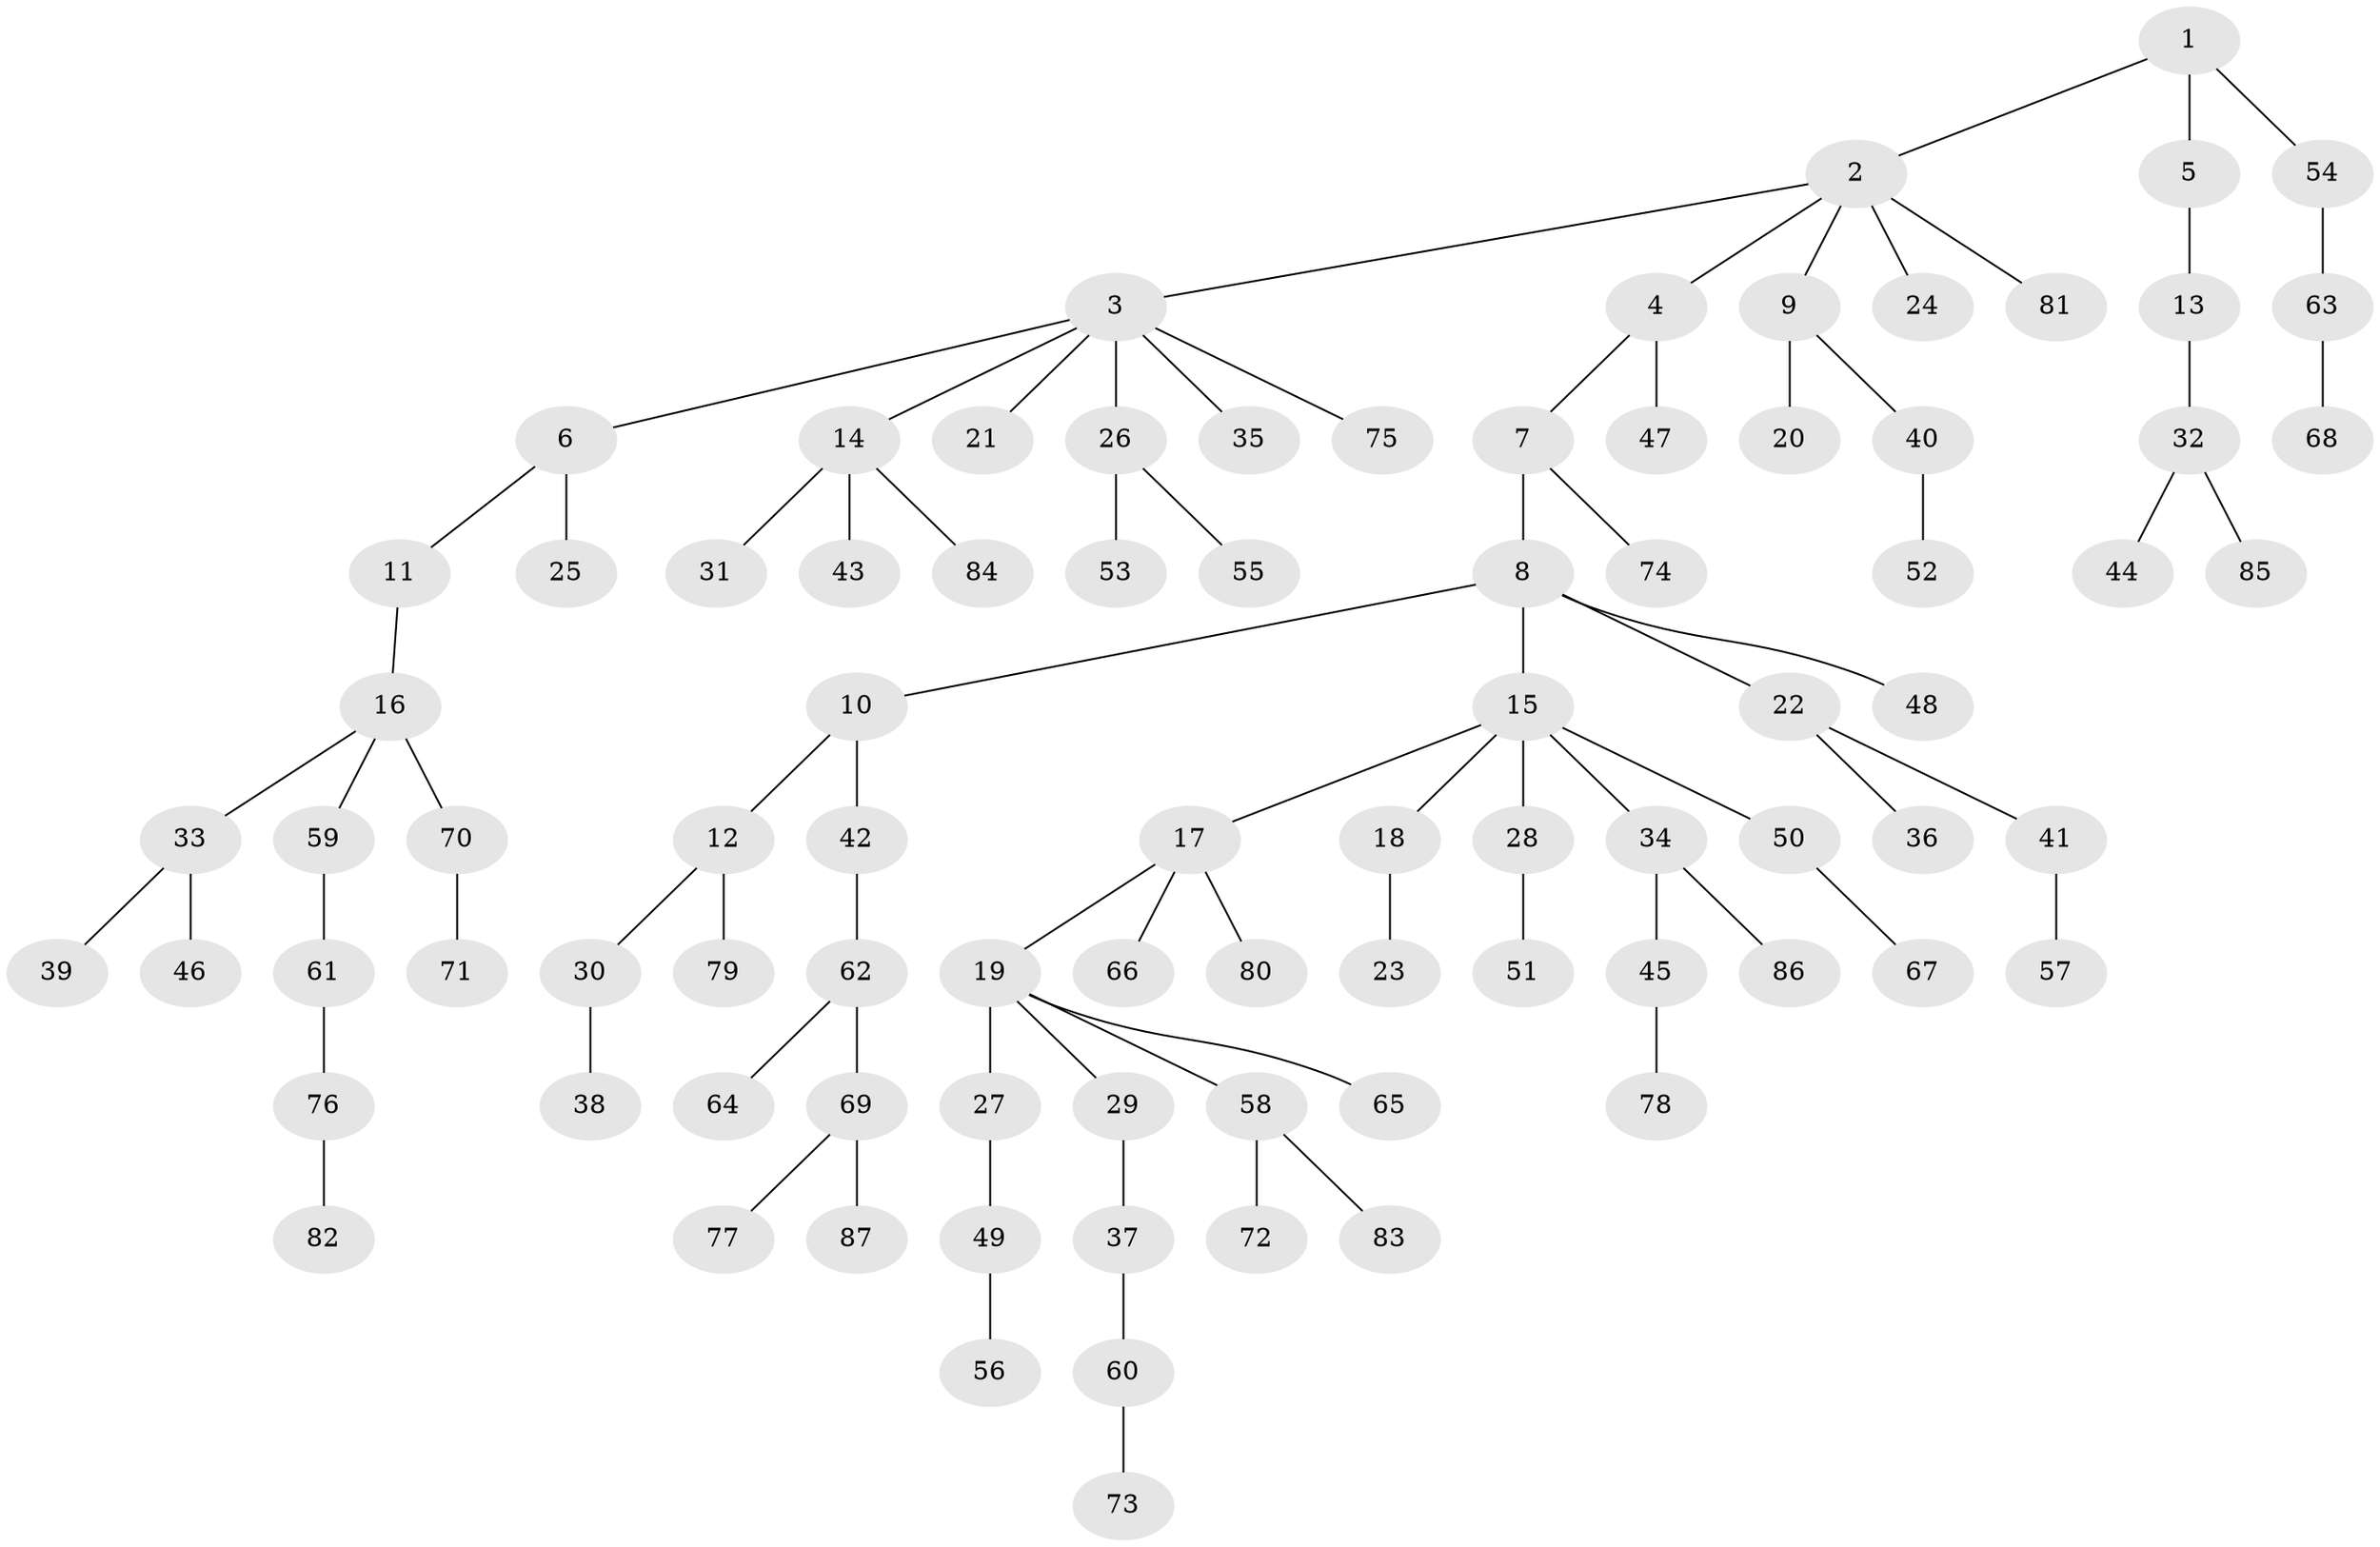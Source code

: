 // coarse degree distribution, {2: 0.25, 4: 0.10714285714285714, 1: 0.5, 3: 0.10714285714285714, 5: 0.03571428571428571}
// Generated by graph-tools (version 1.1) at 2025/51/03/04/25 22:51:51]
// undirected, 87 vertices, 86 edges
graph export_dot {
  node [color=gray90,style=filled];
  1;
  2;
  3;
  4;
  5;
  6;
  7;
  8;
  9;
  10;
  11;
  12;
  13;
  14;
  15;
  16;
  17;
  18;
  19;
  20;
  21;
  22;
  23;
  24;
  25;
  26;
  27;
  28;
  29;
  30;
  31;
  32;
  33;
  34;
  35;
  36;
  37;
  38;
  39;
  40;
  41;
  42;
  43;
  44;
  45;
  46;
  47;
  48;
  49;
  50;
  51;
  52;
  53;
  54;
  55;
  56;
  57;
  58;
  59;
  60;
  61;
  62;
  63;
  64;
  65;
  66;
  67;
  68;
  69;
  70;
  71;
  72;
  73;
  74;
  75;
  76;
  77;
  78;
  79;
  80;
  81;
  82;
  83;
  84;
  85;
  86;
  87;
  1 -- 2;
  1 -- 5;
  1 -- 54;
  2 -- 3;
  2 -- 4;
  2 -- 9;
  2 -- 24;
  2 -- 81;
  3 -- 6;
  3 -- 14;
  3 -- 21;
  3 -- 26;
  3 -- 35;
  3 -- 75;
  4 -- 7;
  4 -- 47;
  5 -- 13;
  6 -- 11;
  6 -- 25;
  7 -- 8;
  7 -- 74;
  8 -- 10;
  8 -- 15;
  8 -- 22;
  8 -- 48;
  9 -- 20;
  9 -- 40;
  10 -- 12;
  10 -- 42;
  11 -- 16;
  12 -- 30;
  12 -- 79;
  13 -- 32;
  14 -- 31;
  14 -- 43;
  14 -- 84;
  15 -- 17;
  15 -- 18;
  15 -- 28;
  15 -- 34;
  15 -- 50;
  16 -- 33;
  16 -- 59;
  16 -- 70;
  17 -- 19;
  17 -- 66;
  17 -- 80;
  18 -- 23;
  19 -- 27;
  19 -- 29;
  19 -- 58;
  19 -- 65;
  22 -- 36;
  22 -- 41;
  26 -- 53;
  26 -- 55;
  27 -- 49;
  28 -- 51;
  29 -- 37;
  30 -- 38;
  32 -- 44;
  32 -- 85;
  33 -- 39;
  33 -- 46;
  34 -- 45;
  34 -- 86;
  37 -- 60;
  40 -- 52;
  41 -- 57;
  42 -- 62;
  45 -- 78;
  49 -- 56;
  50 -- 67;
  54 -- 63;
  58 -- 72;
  58 -- 83;
  59 -- 61;
  60 -- 73;
  61 -- 76;
  62 -- 64;
  62 -- 69;
  63 -- 68;
  69 -- 77;
  69 -- 87;
  70 -- 71;
  76 -- 82;
}
